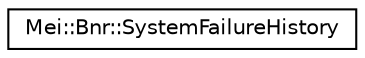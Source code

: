 digraph "Graphical Class Hierarchy"
{
  edge [fontname="Helvetica",fontsize="10",labelfontname="Helvetica",labelfontsize="10"];
  node [fontname="Helvetica",fontsize="10",shape=record];
  rankdir="LR";
  Node1 [label="Mei::Bnr::SystemFailureHistory",height=0.2,width=0.4,color="black", fillcolor="white", style="filled",URL="$a00175.html",tooltip="System failure history. "];
}
